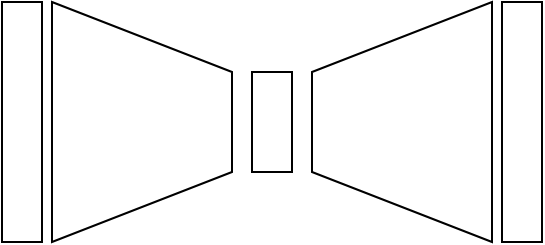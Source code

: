 <mxfile version="21.1.5" type="device">
  <diagram name="Page-1" id="nNrRzMJntUDOqbRkXg9S">
    <mxGraphModel dx="591" dy="479" grid="1" gridSize="10" guides="1" tooltips="1" connect="1" arrows="1" fold="1" page="1" pageScale="1" pageWidth="850" pageHeight="1100" math="0" shadow="0">
      <root>
        <mxCell id="0" />
        <mxCell id="1" parent="0" />
        <mxCell id="vlbRMJQWBu6Qyt2dsa4R-8" value="" style="shape=trapezoid;perimeter=trapezoidPerimeter;whiteSpace=wrap;html=1;fixedSize=1;rotation=90;size=35;" vertex="1" parent="1">
          <mxGeometry x="200" y="355" width="120" height="90" as="geometry" />
        </mxCell>
        <mxCell id="vlbRMJQWBu6Qyt2dsa4R-10" value="" style="shape=trapezoid;perimeter=trapezoidPerimeter;whiteSpace=wrap;html=1;fixedSize=1;rotation=-90;size=35;" vertex="1" parent="1">
          <mxGeometry x="330" y="355" width="120" height="90" as="geometry" />
        </mxCell>
        <mxCell id="vlbRMJQWBu6Qyt2dsa4R-11" value="" style="rounded=0;whiteSpace=wrap;html=1;rotation=90;" vertex="1" parent="1">
          <mxGeometry x="300" y="390" width="50" height="20" as="geometry" />
        </mxCell>
        <mxCell id="vlbRMJQWBu6Qyt2dsa4R-12" value="" style="rounded=0;whiteSpace=wrap;html=1;rotation=90;" vertex="1" parent="1">
          <mxGeometry x="140" y="390" width="120" height="20" as="geometry" />
        </mxCell>
        <mxCell id="vlbRMJQWBu6Qyt2dsa4R-14" value="" style="rounded=0;whiteSpace=wrap;html=1;rotation=90;" vertex="1" parent="1">
          <mxGeometry x="390" y="390" width="120" height="20" as="geometry" />
        </mxCell>
      </root>
    </mxGraphModel>
  </diagram>
</mxfile>
